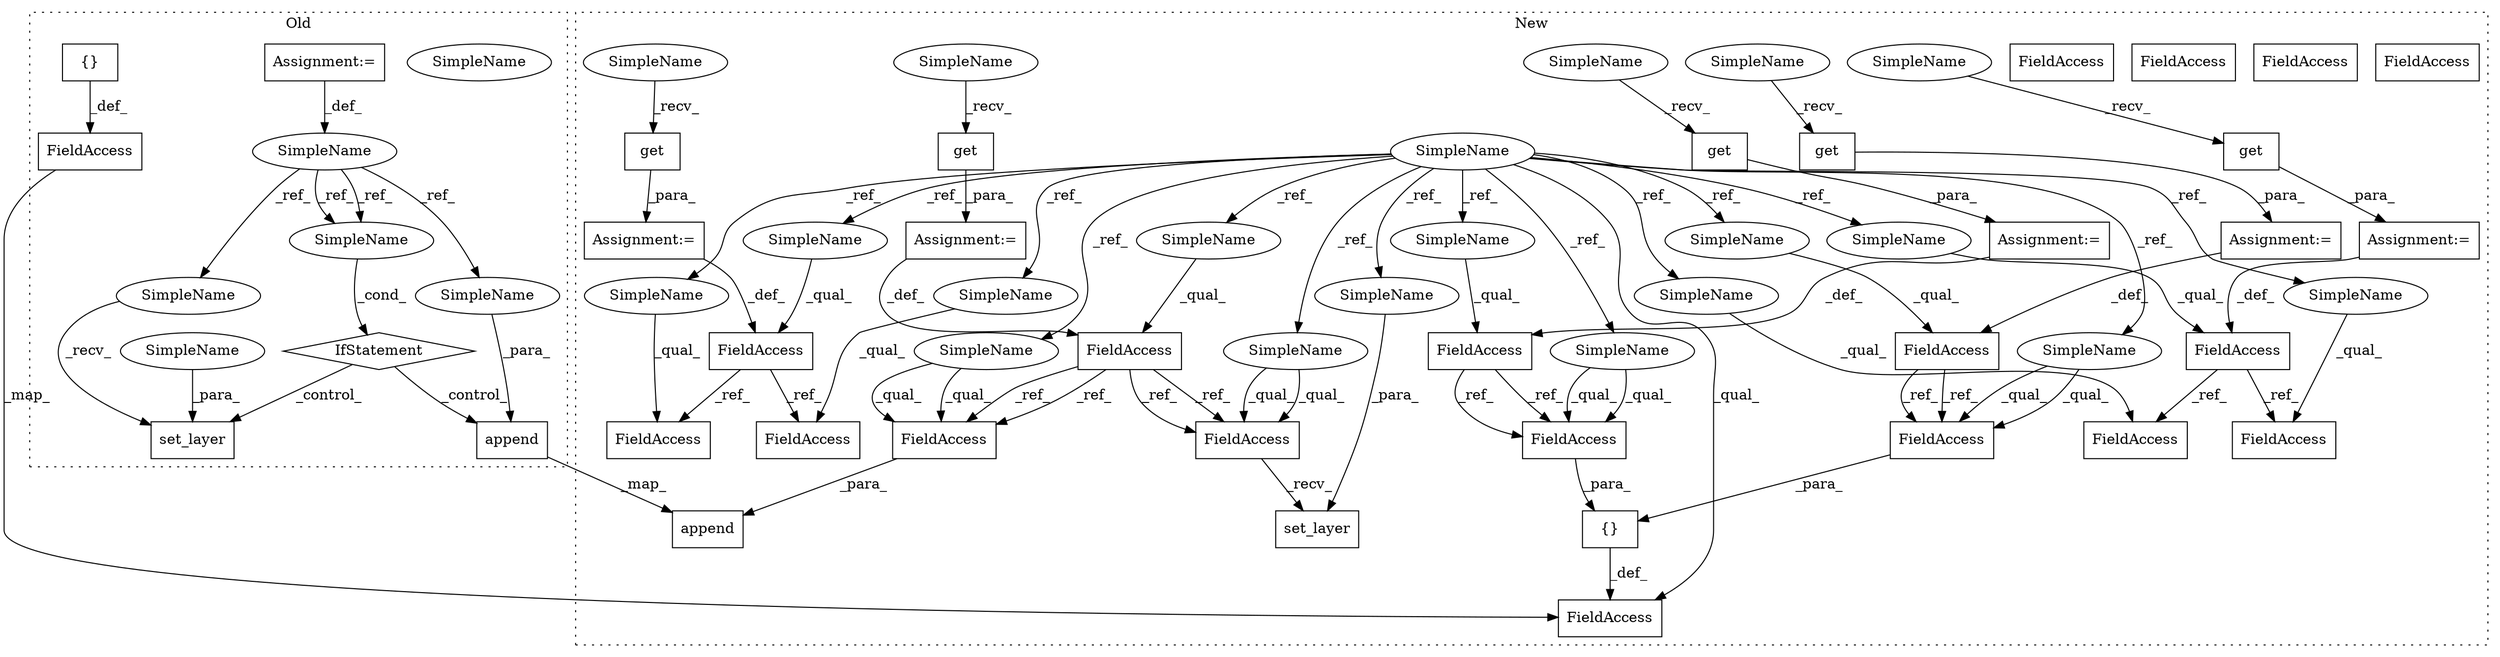 digraph G {
subgraph cluster0 {
1 [label="set_layer" a="32" s="1644,1658" l="10,1" shape="box"];
3 [label="SimpleName" a="42" s="621" l="20" shape="ellipse"];
4 [label="SimpleName" a="42" s="1593" l="20" shape="ellipse"];
5 [label="append" a="32" s="1685,1712" l="7,1" shape="box"];
19 [label="IfStatement" a="25" s="1589,1613" l="4,2" shape="diamond"];
24 [label="FieldAccess" a="22" s="1725" l="16" shape="box"];
25 [label="{}" a="4" s="1759,1785" l="1,1" shape="box"];
34 [label="Assignment:=" a="7" s="621" l="20" shape="box"];
53 [label="SimpleName" a="42" s="1654" l="4" shape="ellipse"];
57 [label="SimpleName" a="42" s="1593" l="20" shape="ellipse"];
58 [label="SimpleName" a="42" s="1692" l="20" shape="ellipse"];
59 [label="SimpleName" a="42" s="1623" l="20" shape="ellipse"];
label = "Old";
style="dotted";
}
subgraph cluster1 {
2 [label="get" a="32" s="1698,1722" l="4,1" shape="box"];
6 [label="append" a="32" s="1794,1826" l="7,1" shape="box"];
7 [label="FieldAccess" a="22" s="1659" l="25" shape="box"];
8 [label="SimpleName" a="42" s="338" l="4" shape="ellipse"];
9 [label="set_layer" a="32" s="1755,1769" l="10,1" shape="box"];
10 [label="FieldAccess" a="22" s="1363" l="18" shape="box"];
11 [label="FieldAccess" a="22" s="1801" l="25" shape="box"];
12 [label="FieldAccess" a="22" s="1729" l="25" shape="box"];
13 [label="get" a="32" s="1395,1412" l="4,1" shape="box"];
14 [label="FieldAccess" a="22" s="1419" l="18" shape="box"];
15 [label="FieldAccess" a="22" s="1486" l="18" shape="box"];
16 [label="FieldAccess" a="22" s="1833" l="17" shape="box"];
17 [label="FieldAccess" a="22" s="1974" l="17" shape="box"];
18 [label="get" a="32" s="1863,1879" l="4,1" shape="box"];
20 [label="Assignment:=" a="7" s="1684" l="1" shape="box"];
21 [label="Assignment:=" a="7" s="1381" l="1" shape="box"];
22 [label="Assignment:=" a="7" s="1850" l="1" shape="box"];
23 [label="FieldAccess" a="22" s="1939" l="16" shape="box"];
26 [label="{}" a="4" s="1973,2009" l="1,1" shape="box"];
27 [label="get" a="32" s="1916,1932" l="4,1" shape="box"];
28 [label="FieldAccess" a="22" s="1511" l="18" shape="box"];
29 [label="FieldAccess" a="22" s="1992" l="17" shape="box"];
30 [label="FieldAccess" a="22" s="1567" l="18" shape="box"];
31 [label="FieldAccess" a="22" s="1886" l="17" shape="box"];
32 [label="FieldAccess" a="22" s="1634" l="18" shape="box"];
33 [label="get" a="32" s="1543,1560" l="4,1" shape="box"];
35 [label="Assignment:=" a="7" s="1903" l="1" shape="box"];
36 [label="Assignment:=" a="7" s="1529" l="1" shape="box"];
37 [label="SimpleName" a="42" s="1974" l="4" shape="ellipse"];
38 [label="SimpleName" a="42" s="1729" l="4" shape="ellipse"];
39 [label="SimpleName" a="42" s="1511" l="4" shape="ellipse"];
40 [label="SimpleName" a="42" s="1659" l="4" shape="ellipse"];
41 [label="SimpleName" a="42" s="1886" l="4" shape="ellipse"];
42 [label="SimpleName" a="42" s="1567" l="4" shape="ellipse"];
43 [label="SimpleName" a="42" s="1765" l="4" shape="ellipse"];
44 [label="SimpleName" a="42" s="1801" l="4" shape="ellipse"];
45 [label="SimpleName" a="42" s="1486" l="4" shape="ellipse"];
46 [label="SimpleName" a="42" s="1363" l="4" shape="ellipse"];
47 [label="SimpleName" a="42" s="1833" l="4" shape="ellipse"];
48 [label="SimpleName" a="42" s="1634" l="4" shape="ellipse"];
49 [label="SimpleName" a="42" s="1419" l="4" shape="ellipse"];
50 [label="SimpleName" a="42" s="1992" l="4" shape="ellipse"];
51 [label="FieldAccess" a="22" s="1729" l="25" shape="box"];
52 [label="FieldAccess" a="22" s="1801" l="25" shape="box"];
54 [label="SimpleName" a="42" s="1851" l="11" shape="ellipse"];
55 [label="SimpleName" a="42" s="1904" l="11" shape="ellipse"];
56 [label="FieldAccess" a="22" s="1974" l="17" shape="box"];
60 [label="FieldAccess" a="22" s="1992" l="17" shape="box"];
61 [label="SimpleName" a="42" s="1382" l="12" shape="ellipse"];
62 [label="SimpleName" a="42" s="1685" l="12" shape="ellipse"];
63 [label="SimpleName" a="42" s="1530" l="12" shape="ellipse"];
label = "New";
style="dotted";
}
2 -> 20 [label="_para_"];
3 -> 57 [label="_ref_"];
3 -> 58 [label="_ref_"];
3 -> 57 [label="_ref_"];
3 -> 59 [label="_ref_"];
5 -> 6 [label="_map_"];
7 -> 51 [label="_ref_"];
7 -> 51 [label="_ref_"];
7 -> 52 [label="_ref_"];
7 -> 52 [label="_ref_"];
8 -> 39 [label="_ref_"];
8 -> 50 [label="_ref_"];
8 -> 43 [label="_ref_"];
8 -> 44 [label="_ref_"];
8 -> 40 [label="_ref_"];
8 -> 42 [label="_ref_"];
8 -> 49 [label="_ref_"];
8 -> 45 [label="_ref_"];
8 -> 37 [label="_ref_"];
8 -> 41 [label="_ref_"];
8 -> 46 [label="_ref_"];
8 -> 48 [label="_ref_"];
8 -> 23 [label="_qual_"];
8 -> 38 [label="_ref_"];
8 -> 47 [label="_ref_"];
10 -> 15 [label="_ref_"];
10 -> 14 [label="_ref_"];
13 -> 21 [label="_para_"];
16 -> 56 [label="_ref_"];
16 -> 56 [label="_ref_"];
18 -> 22 [label="_para_"];
19 -> 5 [label="_control_"];
19 -> 1 [label="_control_"];
20 -> 7 [label="_def_"];
21 -> 10 [label="_def_"];
22 -> 16 [label="_def_"];
24 -> 23 [label="_map_"];
25 -> 24 [label="_def_"];
26 -> 23 [label="_def_"];
27 -> 35 [label="_para_"];
28 -> 32 [label="_ref_"];
28 -> 30 [label="_ref_"];
31 -> 60 [label="_ref_"];
31 -> 60 [label="_ref_"];
33 -> 36 [label="_para_"];
34 -> 3 [label="_def_"];
35 -> 31 [label="_def_"];
36 -> 28 [label="_def_"];
37 -> 56 [label="_qual_"];
37 -> 56 [label="_qual_"];
38 -> 51 [label="_qual_"];
38 -> 51 [label="_qual_"];
39 -> 28 [label="_qual_"];
40 -> 7 [label="_qual_"];
41 -> 31 [label="_qual_"];
42 -> 30 [label="_qual_"];
43 -> 9 [label="_para_"];
44 -> 52 [label="_qual_"];
44 -> 52 [label="_qual_"];
45 -> 15 [label="_qual_"];
46 -> 10 [label="_qual_"];
47 -> 16 [label="_qual_"];
48 -> 32 [label="_qual_"];
49 -> 14 [label="_qual_"];
50 -> 60 [label="_qual_"];
50 -> 60 [label="_qual_"];
51 -> 9 [label="_recv_"];
52 -> 6 [label="_para_"];
53 -> 1 [label="_para_"];
54 -> 18 [label="_recv_"];
55 -> 27 [label="_recv_"];
56 -> 26 [label="_para_"];
57 -> 19 [label="_cond_"];
58 -> 5 [label="_para_"];
59 -> 1 [label="_recv_"];
60 -> 26 [label="_para_"];
61 -> 13 [label="_recv_"];
62 -> 2 [label="_recv_"];
63 -> 33 [label="_recv_"];
}